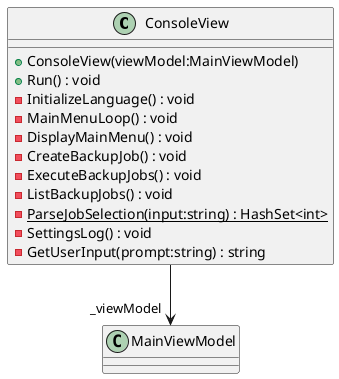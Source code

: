 @startuml
class ConsoleView {
    + ConsoleView(viewModel:MainViewModel)
    + Run() : void
    - InitializeLanguage() : void
    - MainMenuLoop() : void
    - DisplayMainMenu() : void
    - CreateBackupJob() : void
    - ExecuteBackupJobs() : void
    - ListBackupJobs() : void
    - {static} ParseJobSelection(input:string) : HashSet<int>
    - SettingsLog() : void
    - GetUserInput(prompt:string) : string
}
ConsoleView --> "_viewModel" MainViewModel
@enduml
